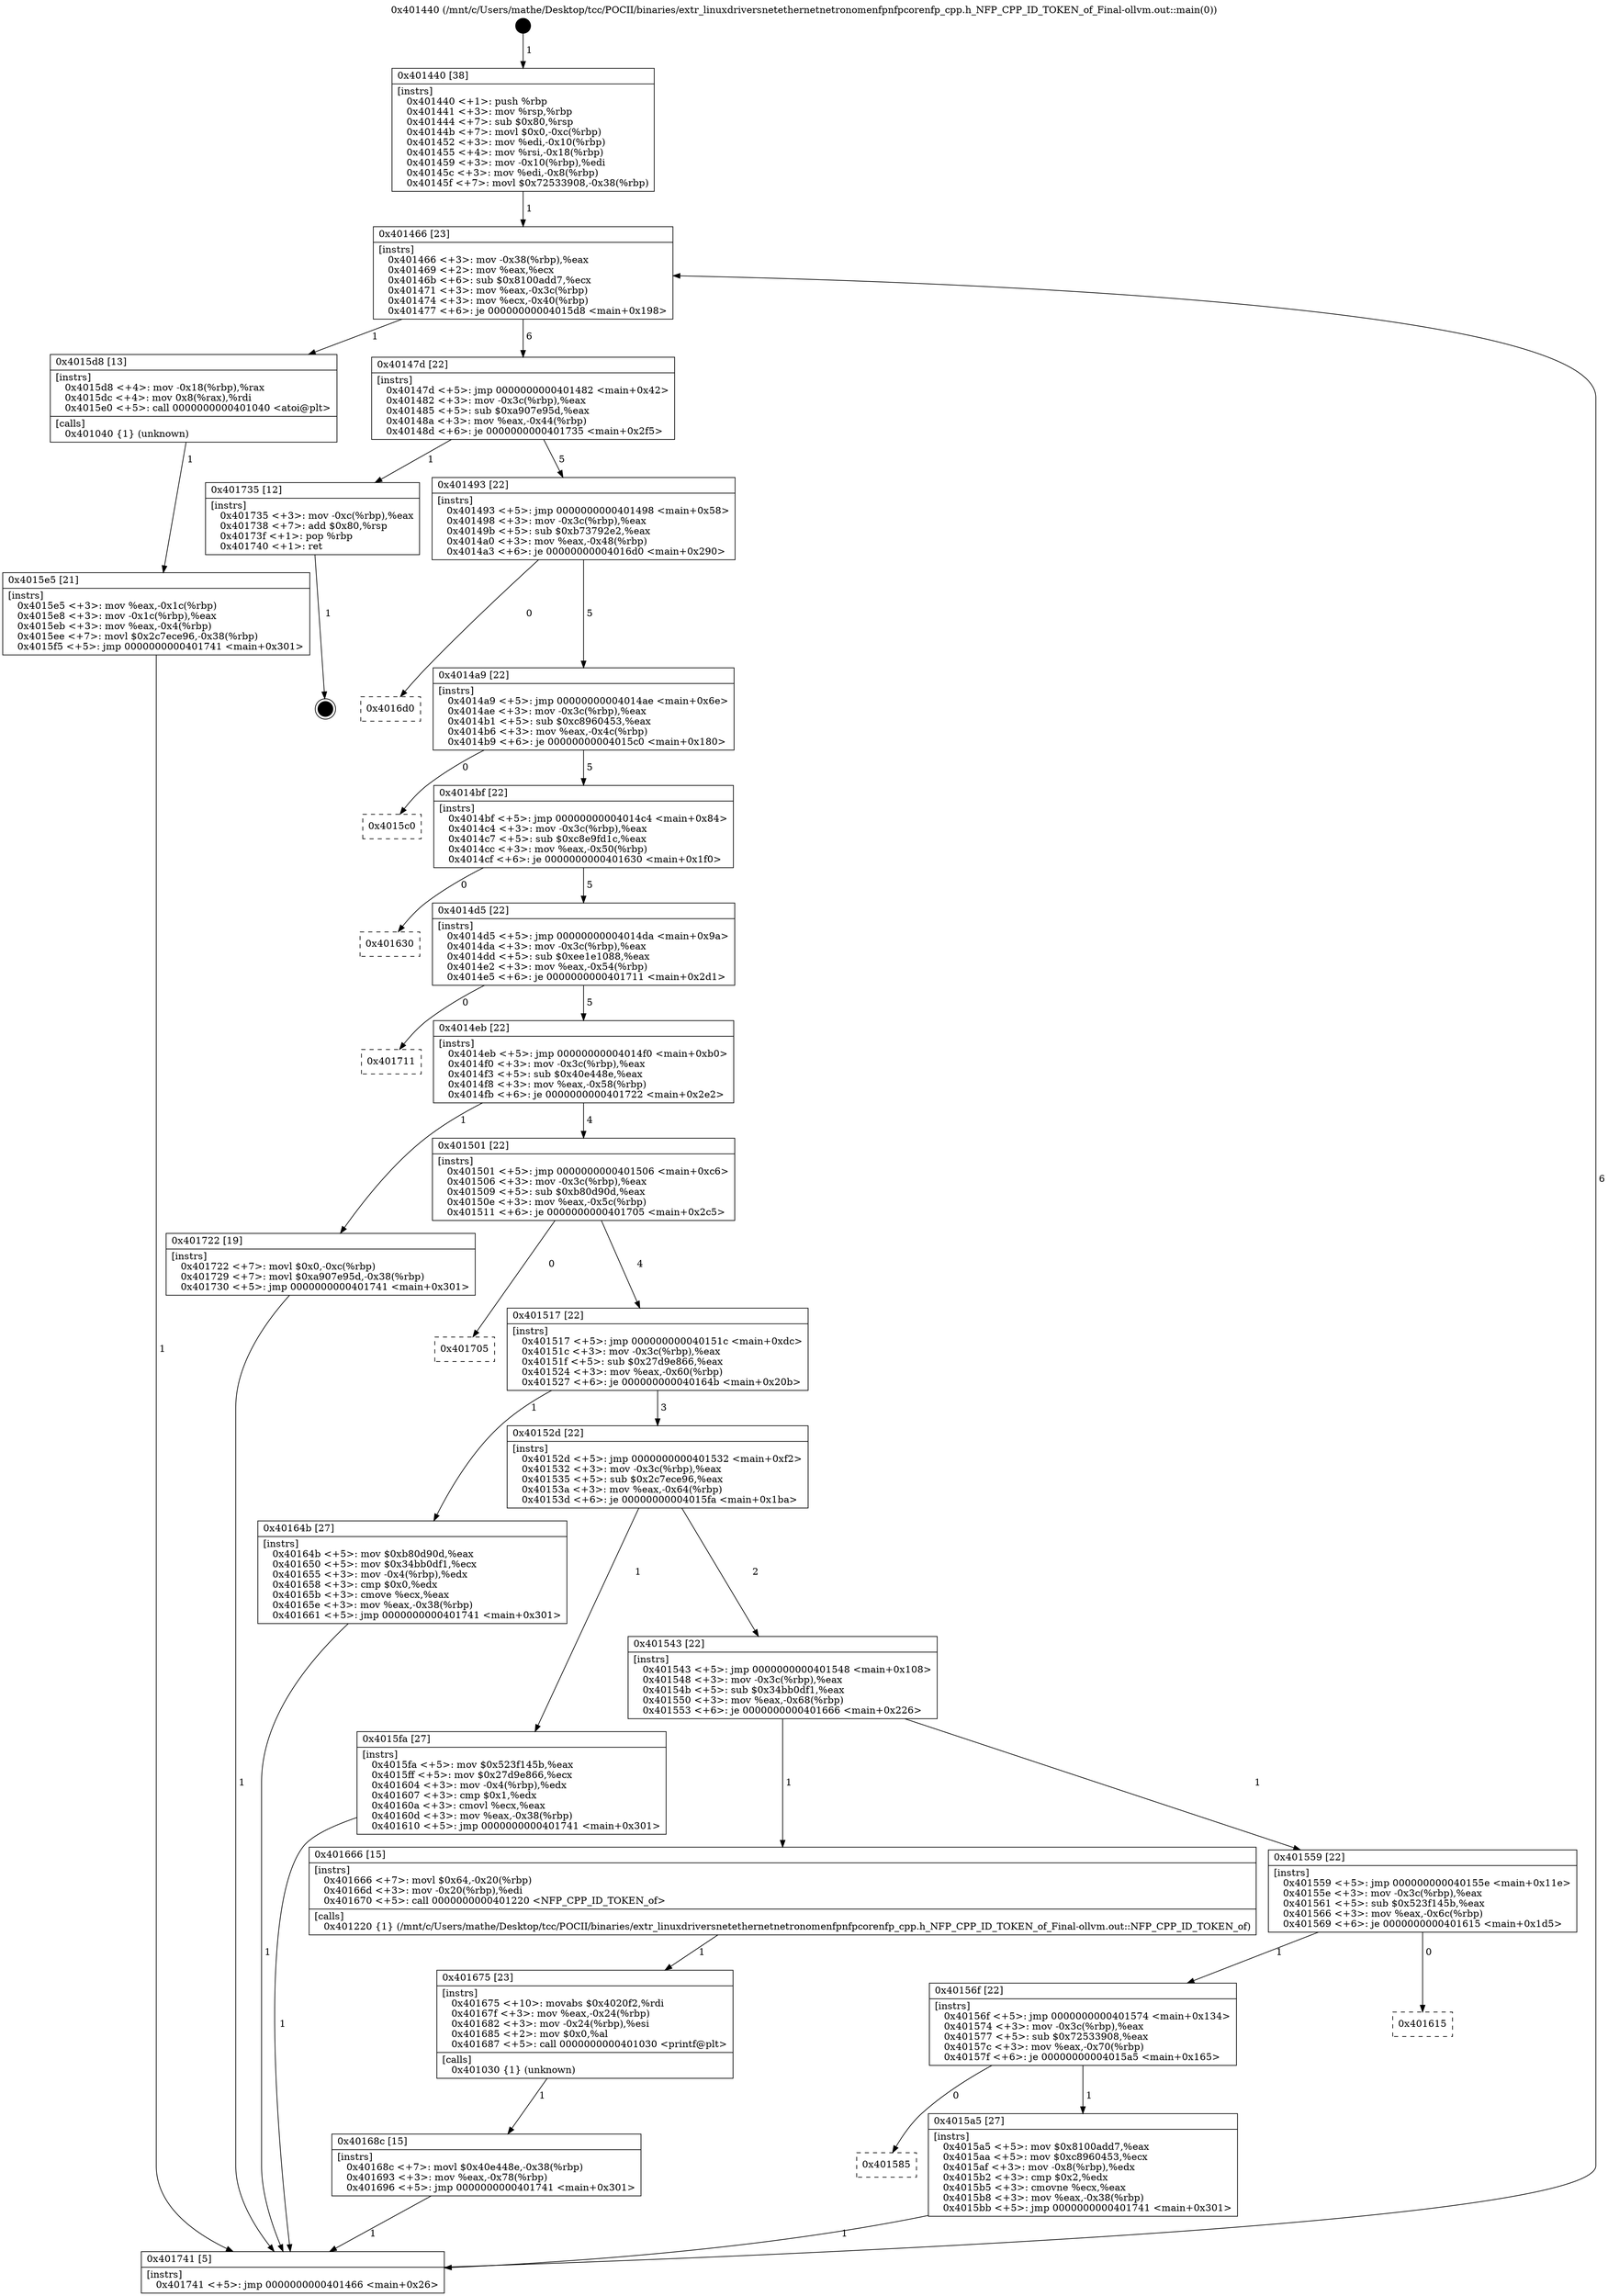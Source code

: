 digraph "0x401440" {
  label = "0x401440 (/mnt/c/Users/mathe/Desktop/tcc/POCII/binaries/extr_linuxdriversnetethernetnetronomenfpnfpcorenfp_cpp.h_NFP_CPP_ID_TOKEN_of_Final-ollvm.out::main(0))"
  labelloc = "t"
  node[shape=record]

  Entry [label="",width=0.3,height=0.3,shape=circle,fillcolor=black,style=filled]
  "0x401466" [label="{
     0x401466 [23]\l
     | [instrs]\l
     &nbsp;&nbsp;0x401466 \<+3\>: mov -0x38(%rbp),%eax\l
     &nbsp;&nbsp;0x401469 \<+2\>: mov %eax,%ecx\l
     &nbsp;&nbsp;0x40146b \<+6\>: sub $0x8100add7,%ecx\l
     &nbsp;&nbsp;0x401471 \<+3\>: mov %eax,-0x3c(%rbp)\l
     &nbsp;&nbsp;0x401474 \<+3\>: mov %ecx,-0x40(%rbp)\l
     &nbsp;&nbsp;0x401477 \<+6\>: je 00000000004015d8 \<main+0x198\>\l
  }"]
  "0x4015d8" [label="{
     0x4015d8 [13]\l
     | [instrs]\l
     &nbsp;&nbsp;0x4015d8 \<+4\>: mov -0x18(%rbp),%rax\l
     &nbsp;&nbsp;0x4015dc \<+4\>: mov 0x8(%rax),%rdi\l
     &nbsp;&nbsp;0x4015e0 \<+5\>: call 0000000000401040 \<atoi@plt\>\l
     | [calls]\l
     &nbsp;&nbsp;0x401040 \{1\} (unknown)\l
  }"]
  "0x40147d" [label="{
     0x40147d [22]\l
     | [instrs]\l
     &nbsp;&nbsp;0x40147d \<+5\>: jmp 0000000000401482 \<main+0x42\>\l
     &nbsp;&nbsp;0x401482 \<+3\>: mov -0x3c(%rbp),%eax\l
     &nbsp;&nbsp;0x401485 \<+5\>: sub $0xa907e95d,%eax\l
     &nbsp;&nbsp;0x40148a \<+3\>: mov %eax,-0x44(%rbp)\l
     &nbsp;&nbsp;0x40148d \<+6\>: je 0000000000401735 \<main+0x2f5\>\l
  }"]
  Exit [label="",width=0.3,height=0.3,shape=circle,fillcolor=black,style=filled,peripheries=2]
  "0x401735" [label="{
     0x401735 [12]\l
     | [instrs]\l
     &nbsp;&nbsp;0x401735 \<+3\>: mov -0xc(%rbp),%eax\l
     &nbsp;&nbsp;0x401738 \<+7\>: add $0x80,%rsp\l
     &nbsp;&nbsp;0x40173f \<+1\>: pop %rbp\l
     &nbsp;&nbsp;0x401740 \<+1\>: ret\l
  }"]
  "0x401493" [label="{
     0x401493 [22]\l
     | [instrs]\l
     &nbsp;&nbsp;0x401493 \<+5\>: jmp 0000000000401498 \<main+0x58\>\l
     &nbsp;&nbsp;0x401498 \<+3\>: mov -0x3c(%rbp),%eax\l
     &nbsp;&nbsp;0x40149b \<+5\>: sub $0xb73792e2,%eax\l
     &nbsp;&nbsp;0x4014a0 \<+3\>: mov %eax,-0x48(%rbp)\l
     &nbsp;&nbsp;0x4014a3 \<+6\>: je 00000000004016d0 \<main+0x290\>\l
  }"]
  "0x40168c" [label="{
     0x40168c [15]\l
     | [instrs]\l
     &nbsp;&nbsp;0x40168c \<+7\>: movl $0x40e448e,-0x38(%rbp)\l
     &nbsp;&nbsp;0x401693 \<+3\>: mov %eax,-0x78(%rbp)\l
     &nbsp;&nbsp;0x401696 \<+5\>: jmp 0000000000401741 \<main+0x301\>\l
  }"]
  "0x4016d0" [label="{
     0x4016d0\l
  }", style=dashed]
  "0x4014a9" [label="{
     0x4014a9 [22]\l
     | [instrs]\l
     &nbsp;&nbsp;0x4014a9 \<+5\>: jmp 00000000004014ae \<main+0x6e\>\l
     &nbsp;&nbsp;0x4014ae \<+3\>: mov -0x3c(%rbp),%eax\l
     &nbsp;&nbsp;0x4014b1 \<+5\>: sub $0xc8960453,%eax\l
     &nbsp;&nbsp;0x4014b6 \<+3\>: mov %eax,-0x4c(%rbp)\l
     &nbsp;&nbsp;0x4014b9 \<+6\>: je 00000000004015c0 \<main+0x180\>\l
  }"]
  "0x401675" [label="{
     0x401675 [23]\l
     | [instrs]\l
     &nbsp;&nbsp;0x401675 \<+10\>: movabs $0x4020f2,%rdi\l
     &nbsp;&nbsp;0x40167f \<+3\>: mov %eax,-0x24(%rbp)\l
     &nbsp;&nbsp;0x401682 \<+3\>: mov -0x24(%rbp),%esi\l
     &nbsp;&nbsp;0x401685 \<+2\>: mov $0x0,%al\l
     &nbsp;&nbsp;0x401687 \<+5\>: call 0000000000401030 \<printf@plt\>\l
     | [calls]\l
     &nbsp;&nbsp;0x401030 \{1\} (unknown)\l
  }"]
  "0x4015c0" [label="{
     0x4015c0\l
  }", style=dashed]
  "0x4014bf" [label="{
     0x4014bf [22]\l
     | [instrs]\l
     &nbsp;&nbsp;0x4014bf \<+5\>: jmp 00000000004014c4 \<main+0x84\>\l
     &nbsp;&nbsp;0x4014c4 \<+3\>: mov -0x3c(%rbp),%eax\l
     &nbsp;&nbsp;0x4014c7 \<+5\>: sub $0xc8e9fd1c,%eax\l
     &nbsp;&nbsp;0x4014cc \<+3\>: mov %eax,-0x50(%rbp)\l
     &nbsp;&nbsp;0x4014cf \<+6\>: je 0000000000401630 \<main+0x1f0\>\l
  }"]
  "0x4015e5" [label="{
     0x4015e5 [21]\l
     | [instrs]\l
     &nbsp;&nbsp;0x4015e5 \<+3\>: mov %eax,-0x1c(%rbp)\l
     &nbsp;&nbsp;0x4015e8 \<+3\>: mov -0x1c(%rbp),%eax\l
     &nbsp;&nbsp;0x4015eb \<+3\>: mov %eax,-0x4(%rbp)\l
     &nbsp;&nbsp;0x4015ee \<+7\>: movl $0x2c7ece96,-0x38(%rbp)\l
     &nbsp;&nbsp;0x4015f5 \<+5\>: jmp 0000000000401741 \<main+0x301\>\l
  }"]
  "0x401630" [label="{
     0x401630\l
  }", style=dashed]
  "0x4014d5" [label="{
     0x4014d5 [22]\l
     | [instrs]\l
     &nbsp;&nbsp;0x4014d5 \<+5\>: jmp 00000000004014da \<main+0x9a\>\l
     &nbsp;&nbsp;0x4014da \<+3\>: mov -0x3c(%rbp),%eax\l
     &nbsp;&nbsp;0x4014dd \<+5\>: sub $0xee1e1088,%eax\l
     &nbsp;&nbsp;0x4014e2 \<+3\>: mov %eax,-0x54(%rbp)\l
     &nbsp;&nbsp;0x4014e5 \<+6\>: je 0000000000401711 \<main+0x2d1\>\l
  }"]
  "0x401440" [label="{
     0x401440 [38]\l
     | [instrs]\l
     &nbsp;&nbsp;0x401440 \<+1\>: push %rbp\l
     &nbsp;&nbsp;0x401441 \<+3\>: mov %rsp,%rbp\l
     &nbsp;&nbsp;0x401444 \<+7\>: sub $0x80,%rsp\l
     &nbsp;&nbsp;0x40144b \<+7\>: movl $0x0,-0xc(%rbp)\l
     &nbsp;&nbsp;0x401452 \<+3\>: mov %edi,-0x10(%rbp)\l
     &nbsp;&nbsp;0x401455 \<+4\>: mov %rsi,-0x18(%rbp)\l
     &nbsp;&nbsp;0x401459 \<+3\>: mov -0x10(%rbp),%edi\l
     &nbsp;&nbsp;0x40145c \<+3\>: mov %edi,-0x8(%rbp)\l
     &nbsp;&nbsp;0x40145f \<+7\>: movl $0x72533908,-0x38(%rbp)\l
  }"]
  "0x401711" [label="{
     0x401711\l
  }", style=dashed]
  "0x4014eb" [label="{
     0x4014eb [22]\l
     | [instrs]\l
     &nbsp;&nbsp;0x4014eb \<+5\>: jmp 00000000004014f0 \<main+0xb0\>\l
     &nbsp;&nbsp;0x4014f0 \<+3\>: mov -0x3c(%rbp),%eax\l
     &nbsp;&nbsp;0x4014f3 \<+5\>: sub $0x40e448e,%eax\l
     &nbsp;&nbsp;0x4014f8 \<+3\>: mov %eax,-0x58(%rbp)\l
     &nbsp;&nbsp;0x4014fb \<+6\>: je 0000000000401722 \<main+0x2e2\>\l
  }"]
  "0x401741" [label="{
     0x401741 [5]\l
     | [instrs]\l
     &nbsp;&nbsp;0x401741 \<+5\>: jmp 0000000000401466 \<main+0x26\>\l
  }"]
  "0x401722" [label="{
     0x401722 [19]\l
     | [instrs]\l
     &nbsp;&nbsp;0x401722 \<+7\>: movl $0x0,-0xc(%rbp)\l
     &nbsp;&nbsp;0x401729 \<+7\>: movl $0xa907e95d,-0x38(%rbp)\l
     &nbsp;&nbsp;0x401730 \<+5\>: jmp 0000000000401741 \<main+0x301\>\l
  }"]
  "0x401501" [label="{
     0x401501 [22]\l
     | [instrs]\l
     &nbsp;&nbsp;0x401501 \<+5\>: jmp 0000000000401506 \<main+0xc6\>\l
     &nbsp;&nbsp;0x401506 \<+3\>: mov -0x3c(%rbp),%eax\l
     &nbsp;&nbsp;0x401509 \<+5\>: sub $0xb80d90d,%eax\l
     &nbsp;&nbsp;0x40150e \<+3\>: mov %eax,-0x5c(%rbp)\l
     &nbsp;&nbsp;0x401511 \<+6\>: je 0000000000401705 \<main+0x2c5\>\l
  }"]
  "0x401585" [label="{
     0x401585\l
  }", style=dashed]
  "0x401705" [label="{
     0x401705\l
  }", style=dashed]
  "0x401517" [label="{
     0x401517 [22]\l
     | [instrs]\l
     &nbsp;&nbsp;0x401517 \<+5\>: jmp 000000000040151c \<main+0xdc\>\l
     &nbsp;&nbsp;0x40151c \<+3\>: mov -0x3c(%rbp),%eax\l
     &nbsp;&nbsp;0x40151f \<+5\>: sub $0x27d9e866,%eax\l
     &nbsp;&nbsp;0x401524 \<+3\>: mov %eax,-0x60(%rbp)\l
     &nbsp;&nbsp;0x401527 \<+6\>: je 000000000040164b \<main+0x20b\>\l
  }"]
  "0x4015a5" [label="{
     0x4015a5 [27]\l
     | [instrs]\l
     &nbsp;&nbsp;0x4015a5 \<+5\>: mov $0x8100add7,%eax\l
     &nbsp;&nbsp;0x4015aa \<+5\>: mov $0xc8960453,%ecx\l
     &nbsp;&nbsp;0x4015af \<+3\>: mov -0x8(%rbp),%edx\l
     &nbsp;&nbsp;0x4015b2 \<+3\>: cmp $0x2,%edx\l
     &nbsp;&nbsp;0x4015b5 \<+3\>: cmovne %ecx,%eax\l
     &nbsp;&nbsp;0x4015b8 \<+3\>: mov %eax,-0x38(%rbp)\l
     &nbsp;&nbsp;0x4015bb \<+5\>: jmp 0000000000401741 \<main+0x301\>\l
  }"]
  "0x40164b" [label="{
     0x40164b [27]\l
     | [instrs]\l
     &nbsp;&nbsp;0x40164b \<+5\>: mov $0xb80d90d,%eax\l
     &nbsp;&nbsp;0x401650 \<+5\>: mov $0x34bb0df1,%ecx\l
     &nbsp;&nbsp;0x401655 \<+3\>: mov -0x4(%rbp),%edx\l
     &nbsp;&nbsp;0x401658 \<+3\>: cmp $0x0,%edx\l
     &nbsp;&nbsp;0x40165b \<+3\>: cmove %ecx,%eax\l
     &nbsp;&nbsp;0x40165e \<+3\>: mov %eax,-0x38(%rbp)\l
     &nbsp;&nbsp;0x401661 \<+5\>: jmp 0000000000401741 \<main+0x301\>\l
  }"]
  "0x40152d" [label="{
     0x40152d [22]\l
     | [instrs]\l
     &nbsp;&nbsp;0x40152d \<+5\>: jmp 0000000000401532 \<main+0xf2\>\l
     &nbsp;&nbsp;0x401532 \<+3\>: mov -0x3c(%rbp),%eax\l
     &nbsp;&nbsp;0x401535 \<+5\>: sub $0x2c7ece96,%eax\l
     &nbsp;&nbsp;0x40153a \<+3\>: mov %eax,-0x64(%rbp)\l
     &nbsp;&nbsp;0x40153d \<+6\>: je 00000000004015fa \<main+0x1ba\>\l
  }"]
  "0x40156f" [label="{
     0x40156f [22]\l
     | [instrs]\l
     &nbsp;&nbsp;0x40156f \<+5\>: jmp 0000000000401574 \<main+0x134\>\l
     &nbsp;&nbsp;0x401574 \<+3\>: mov -0x3c(%rbp),%eax\l
     &nbsp;&nbsp;0x401577 \<+5\>: sub $0x72533908,%eax\l
     &nbsp;&nbsp;0x40157c \<+3\>: mov %eax,-0x70(%rbp)\l
     &nbsp;&nbsp;0x40157f \<+6\>: je 00000000004015a5 \<main+0x165\>\l
  }"]
  "0x4015fa" [label="{
     0x4015fa [27]\l
     | [instrs]\l
     &nbsp;&nbsp;0x4015fa \<+5\>: mov $0x523f145b,%eax\l
     &nbsp;&nbsp;0x4015ff \<+5\>: mov $0x27d9e866,%ecx\l
     &nbsp;&nbsp;0x401604 \<+3\>: mov -0x4(%rbp),%edx\l
     &nbsp;&nbsp;0x401607 \<+3\>: cmp $0x1,%edx\l
     &nbsp;&nbsp;0x40160a \<+3\>: cmovl %ecx,%eax\l
     &nbsp;&nbsp;0x40160d \<+3\>: mov %eax,-0x38(%rbp)\l
     &nbsp;&nbsp;0x401610 \<+5\>: jmp 0000000000401741 \<main+0x301\>\l
  }"]
  "0x401543" [label="{
     0x401543 [22]\l
     | [instrs]\l
     &nbsp;&nbsp;0x401543 \<+5\>: jmp 0000000000401548 \<main+0x108\>\l
     &nbsp;&nbsp;0x401548 \<+3\>: mov -0x3c(%rbp),%eax\l
     &nbsp;&nbsp;0x40154b \<+5\>: sub $0x34bb0df1,%eax\l
     &nbsp;&nbsp;0x401550 \<+3\>: mov %eax,-0x68(%rbp)\l
     &nbsp;&nbsp;0x401553 \<+6\>: je 0000000000401666 \<main+0x226\>\l
  }"]
  "0x401615" [label="{
     0x401615\l
  }", style=dashed]
  "0x401666" [label="{
     0x401666 [15]\l
     | [instrs]\l
     &nbsp;&nbsp;0x401666 \<+7\>: movl $0x64,-0x20(%rbp)\l
     &nbsp;&nbsp;0x40166d \<+3\>: mov -0x20(%rbp),%edi\l
     &nbsp;&nbsp;0x401670 \<+5\>: call 0000000000401220 \<NFP_CPP_ID_TOKEN_of\>\l
     | [calls]\l
     &nbsp;&nbsp;0x401220 \{1\} (/mnt/c/Users/mathe/Desktop/tcc/POCII/binaries/extr_linuxdriversnetethernetnetronomenfpnfpcorenfp_cpp.h_NFP_CPP_ID_TOKEN_of_Final-ollvm.out::NFP_CPP_ID_TOKEN_of)\l
  }"]
  "0x401559" [label="{
     0x401559 [22]\l
     | [instrs]\l
     &nbsp;&nbsp;0x401559 \<+5\>: jmp 000000000040155e \<main+0x11e\>\l
     &nbsp;&nbsp;0x40155e \<+3\>: mov -0x3c(%rbp),%eax\l
     &nbsp;&nbsp;0x401561 \<+5\>: sub $0x523f145b,%eax\l
     &nbsp;&nbsp;0x401566 \<+3\>: mov %eax,-0x6c(%rbp)\l
     &nbsp;&nbsp;0x401569 \<+6\>: je 0000000000401615 \<main+0x1d5\>\l
  }"]
  Entry -> "0x401440" [label=" 1"]
  "0x401466" -> "0x4015d8" [label=" 1"]
  "0x401466" -> "0x40147d" [label=" 6"]
  "0x401735" -> Exit [label=" 1"]
  "0x40147d" -> "0x401735" [label=" 1"]
  "0x40147d" -> "0x401493" [label=" 5"]
  "0x401722" -> "0x401741" [label=" 1"]
  "0x401493" -> "0x4016d0" [label=" 0"]
  "0x401493" -> "0x4014a9" [label=" 5"]
  "0x40168c" -> "0x401741" [label=" 1"]
  "0x4014a9" -> "0x4015c0" [label=" 0"]
  "0x4014a9" -> "0x4014bf" [label=" 5"]
  "0x401675" -> "0x40168c" [label=" 1"]
  "0x4014bf" -> "0x401630" [label=" 0"]
  "0x4014bf" -> "0x4014d5" [label=" 5"]
  "0x401666" -> "0x401675" [label=" 1"]
  "0x4014d5" -> "0x401711" [label=" 0"]
  "0x4014d5" -> "0x4014eb" [label=" 5"]
  "0x40164b" -> "0x401741" [label=" 1"]
  "0x4014eb" -> "0x401722" [label=" 1"]
  "0x4014eb" -> "0x401501" [label=" 4"]
  "0x4015fa" -> "0x401741" [label=" 1"]
  "0x401501" -> "0x401705" [label=" 0"]
  "0x401501" -> "0x401517" [label=" 4"]
  "0x4015e5" -> "0x401741" [label=" 1"]
  "0x401517" -> "0x40164b" [label=" 1"]
  "0x401517" -> "0x40152d" [label=" 3"]
  "0x4015d8" -> "0x4015e5" [label=" 1"]
  "0x40152d" -> "0x4015fa" [label=" 1"]
  "0x40152d" -> "0x401543" [label=" 2"]
  "0x401440" -> "0x401466" [label=" 1"]
  "0x401543" -> "0x401666" [label=" 1"]
  "0x401543" -> "0x401559" [label=" 1"]
  "0x4015a5" -> "0x401741" [label=" 1"]
  "0x401559" -> "0x401615" [label=" 0"]
  "0x401559" -> "0x40156f" [label=" 1"]
  "0x401741" -> "0x401466" [label=" 6"]
  "0x40156f" -> "0x4015a5" [label=" 1"]
  "0x40156f" -> "0x401585" [label=" 0"]
}
